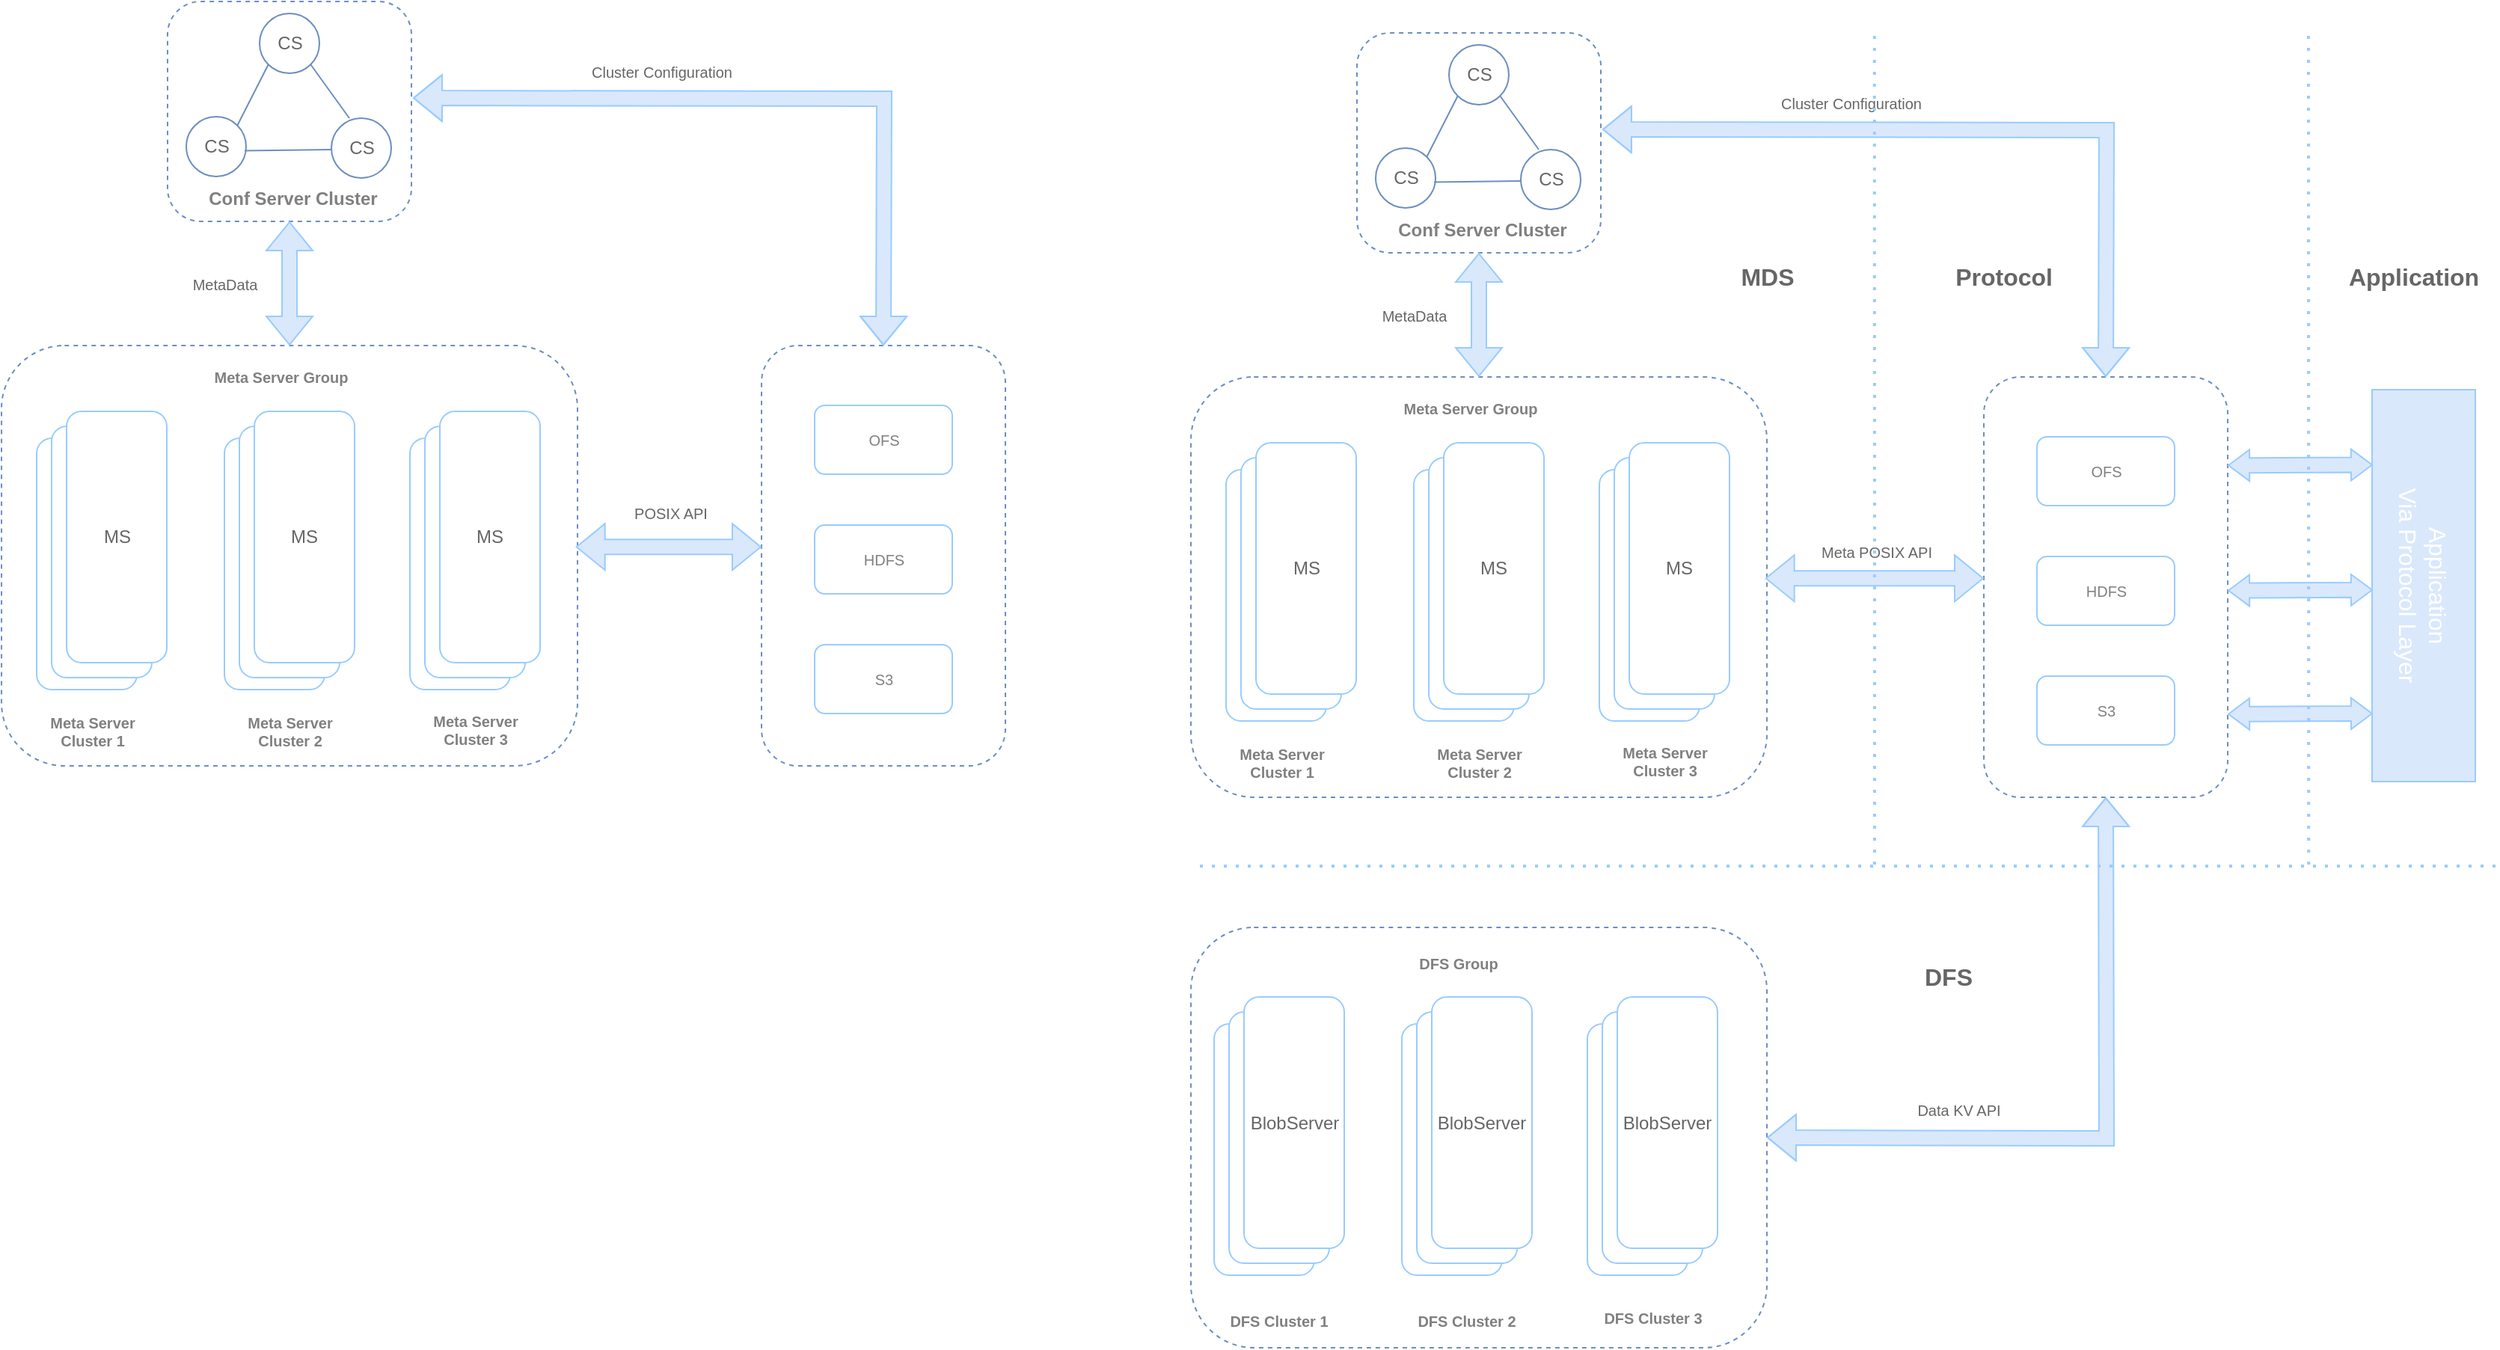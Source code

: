 <mxfile version="16.5.3" type="github">
  <diagram id="mXeUBK0sGIgF46-XZ_O8" name="第 1 页">
    <mxGraphModel dx="1783" dy="961" grid="0" gridSize="10" guides="1" tooltips="1" connect="1" arrows="1" fold="1" page="0" pageScale="1" pageWidth="827" pageHeight="1169" math="0" shadow="0">
      <root>
        <mxCell id="0" />
        <mxCell id="1" parent="0" />
        <mxCell id="9yN5O-LFtTU145KzAQsq-1" value="" style="rounded=1;whiteSpace=wrap;html=1;fillColor=none;dashed=1;strokeColor=#6c8ebf;" vertex="1" parent="1">
          <mxGeometry x="171" y="130" width="163" height="147" as="geometry" />
        </mxCell>
        <mxCell id="9yN5O-LFtTU145KzAQsq-2" value="CS" style="ellipse;whiteSpace=wrap;html=1;aspect=fixed;fillColor=none;strokeColor=#6c8ebf;fontColor=#666666;" vertex="1" parent="1">
          <mxGeometry x="232.5" y="138" width="40" height="40" as="geometry" />
        </mxCell>
        <mxCell id="9yN5O-LFtTU145KzAQsq-3" value="CS" style="ellipse;whiteSpace=wrap;html=1;aspect=fixed;fillColor=none;strokeColor=#6c8ebf;fontColor=#666666;" vertex="1" parent="1">
          <mxGeometry x="183.5" y="207" width="40" height="40" as="geometry" />
        </mxCell>
        <mxCell id="9yN5O-LFtTU145KzAQsq-4" value="CS" style="ellipse;whiteSpace=wrap;html=1;aspect=fixed;fillColor=none;strokeColor=#6c8ebf;fontColor=#666666;" vertex="1" parent="1">
          <mxGeometry x="280.5" y="208" width="40" height="40" as="geometry" />
        </mxCell>
        <mxCell id="9yN5O-LFtTU145KzAQsq-5" value="" style="endArrow=none;html=1;rounded=0;entryX=0;entryY=1;entryDx=0;entryDy=0;exitX=1;exitY=0;exitDx=0;exitDy=0;fillColor=#dae8fc;strokeColor=#6c8ebf;" edge="1" parent="1" source="9yN5O-LFtTU145KzAQsq-3" target="9yN5O-LFtTU145KzAQsq-2">
          <mxGeometry width="50" height="50" relative="1" as="geometry">
            <mxPoint x="196.5" y="218" as="sourcePoint" />
            <mxPoint x="232.5" y="188" as="targetPoint" />
          </mxGeometry>
        </mxCell>
        <mxCell id="9yN5O-LFtTU145KzAQsq-8" value="" style="endArrow=none;html=1;rounded=0;exitX=1;exitY=0;exitDx=0;exitDy=0;fillColor=#dae8fc;strokeColor=#6c8ebf;entryX=0;entryY=0.5;entryDx=0;entryDy=0;" edge="1" parent="1">
          <mxGeometry width="50" height="50" relative="1" as="geometry">
            <mxPoint x="222.502" y="229.718" as="sourcePoint" />
            <mxPoint x="280.5" y="229" as="targetPoint" />
          </mxGeometry>
        </mxCell>
        <mxCell id="9yN5O-LFtTU145KzAQsq-9" value="" style="endArrow=none;html=1;rounded=0;entryX=0.3;entryY=0;entryDx=0;entryDy=0;fillColor=#dae8fc;strokeColor=#6c8ebf;entryPerimeter=0;exitX=1;exitY=1;exitDx=0;exitDy=0;" edge="1" parent="1" source="9yN5O-LFtTU145KzAQsq-2" target="9yN5O-LFtTU145KzAQsq-4">
          <mxGeometry width="50" height="50" relative="1" as="geometry">
            <mxPoint x="272.5" y="168" as="sourcePoint" />
            <mxPoint x="332.5" y="168" as="targetPoint" />
          </mxGeometry>
        </mxCell>
        <mxCell id="9yN5O-LFtTU145KzAQsq-12" value="&lt;b&gt;Conf Server Cluster&lt;/b&gt;" style="text;html=1;strokeColor=none;fillColor=none;align=center;verticalAlign=middle;whiteSpace=wrap;rounded=0;dashed=1;fontColor=#808080;" vertex="1" parent="1">
          <mxGeometry x="197" y="247" width="116" height="30" as="geometry" />
        </mxCell>
        <mxCell id="9yN5O-LFtTU145KzAQsq-13" value="" style="rounded=1;whiteSpace=wrap;html=1;strokeColor=#99CCFF;" vertex="1" parent="1">
          <mxGeometry x="83.5" y="422" width="67" height="168" as="geometry" />
        </mxCell>
        <mxCell id="9yN5O-LFtTU145KzAQsq-16" value="" style="rounded=1;whiteSpace=wrap;html=1;strokeColor=#99CCFF;" vertex="1" parent="1">
          <mxGeometry x="93.5" y="414" width="67" height="168" as="geometry" />
        </mxCell>
        <mxCell id="9yN5O-LFtTU145KzAQsq-17" value="&lt;font color=&quot;#666666&quot;&gt;MS&lt;/font&gt;" style="rounded=1;whiteSpace=wrap;html=1;strokeColor=#99CCFF;" vertex="1" parent="1">
          <mxGeometry x="103.5" y="404" width="67" height="168" as="geometry" />
        </mxCell>
        <mxCell id="9yN5O-LFtTU145KzAQsq-22" value="" style="rounded=1;whiteSpace=wrap;html=1;strokeColor=#99CCFF;" vertex="1" parent="1">
          <mxGeometry x="209" y="422" width="67" height="168" as="geometry" />
        </mxCell>
        <mxCell id="9yN5O-LFtTU145KzAQsq-23" value="" style="rounded=1;whiteSpace=wrap;html=1;strokeColor=#99CCFF;" vertex="1" parent="1">
          <mxGeometry x="219" y="414" width="67" height="168" as="geometry" />
        </mxCell>
        <mxCell id="9yN5O-LFtTU145KzAQsq-24" value="&lt;font color=&quot;#666666&quot;&gt;MS&lt;/font&gt;" style="rounded=1;whiteSpace=wrap;html=1;strokeColor=#99CCFF;" vertex="1" parent="1">
          <mxGeometry x="229" y="404" width="67" height="168" as="geometry" />
        </mxCell>
        <mxCell id="9yN5O-LFtTU145KzAQsq-25" value="" style="rounded=1;whiteSpace=wrap;html=1;strokeColor=#99CCFF;" vertex="1" parent="1">
          <mxGeometry x="333" y="422" width="67" height="168" as="geometry" />
        </mxCell>
        <mxCell id="9yN5O-LFtTU145KzAQsq-26" value="" style="rounded=1;whiteSpace=wrap;html=1;strokeColor=#99CCFF;" vertex="1" parent="1">
          <mxGeometry x="343" y="414" width="67" height="168" as="geometry" />
        </mxCell>
        <mxCell id="9yN5O-LFtTU145KzAQsq-27" value="&lt;font color=&quot;#666666&quot;&gt;MS&lt;/font&gt;" style="rounded=1;whiteSpace=wrap;html=1;strokeColor=#99CCFF;" vertex="1" parent="1">
          <mxGeometry x="353" y="404" width="67" height="168" as="geometry" />
        </mxCell>
        <mxCell id="9yN5O-LFtTU145KzAQsq-28" value="&lt;b style=&quot;font-size: 10px;&quot;&gt;&lt;font style=&quot;font-size: 10px;&quot;&gt;Meta Server Cluster 1&lt;/font&gt;&lt;/b&gt;" style="text;html=1;strokeColor=none;fillColor=none;align=center;verticalAlign=middle;whiteSpace=wrap;rounded=0;dashed=1;fontColor=#808080;fontSize=10;" vertex="1" parent="1">
          <mxGeometry x="81" y="603" width="79.5" height="30" as="geometry" />
        </mxCell>
        <mxCell id="9yN5O-LFtTU145KzAQsq-29" value="&lt;b style=&quot;font-size: 10px&quot;&gt;&lt;font style=&quot;font-size: 10px&quot;&gt;Meta Server Cluster 2&lt;/font&gt;&lt;/b&gt;" style="text;html=1;strokeColor=none;fillColor=none;align=center;verticalAlign=middle;whiteSpace=wrap;rounded=0;dashed=1;fontColor=#808080;fontSize=10;" vertex="1" parent="1">
          <mxGeometry x="212.75" y="603" width="79.5" height="30" as="geometry" />
        </mxCell>
        <mxCell id="9yN5O-LFtTU145KzAQsq-30" value="&lt;b style=&quot;font-size: 10px&quot;&gt;&lt;font style=&quot;font-size: 10px&quot;&gt;Meta Server Cluster 3&lt;/font&gt;&lt;/b&gt;" style="text;html=1;strokeColor=none;fillColor=none;align=center;verticalAlign=middle;whiteSpace=wrap;rounded=0;dashed=1;fontColor=#808080;fontSize=10;" vertex="1" parent="1">
          <mxGeometry x="336.75" y="602" width="79.5" height="30" as="geometry" />
        </mxCell>
        <mxCell id="9yN5O-LFtTU145KzAQsq-32" value="" style="rounded=1;whiteSpace=wrap;html=1;fillColor=none;dashed=1;strokeColor=#6c8ebf;" vertex="1" parent="1">
          <mxGeometry x="60" y="360" width="385" height="281" as="geometry" />
        </mxCell>
        <mxCell id="9yN5O-LFtTU145KzAQsq-33" value="&lt;b style=&quot;font-size: 10px&quot;&gt;&lt;font style=&quot;font-size: 10px&quot;&gt;Meta Server Group&lt;/font&gt;&lt;/b&gt;" style="text;html=1;strokeColor=none;fillColor=none;align=center;verticalAlign=middle;whiteSpace=wrap;rounded=0;dashed=1;fontColor=#808080;fontSize=10;" vertex="1" parent="1">
          <mxGeometry x="187" y="366" width="120" height="30" as="geometry" />
        </mxCell>
        <mxCell id="9yN5O-LFtTU145KzAQsq-34" value="OFS" style="rounded=1;whiteSpace=wrap;html=1;fontSize=10;fontColor=#808080;strokeColor=#99CCFF;fillColor=default;" vertex="1" parent="1">
          <mxGeometry x="603.5" y="400" width="92" height="46" as="geometry" />
        </mxCell>
        <mxCell id="9yN5O-LFtTU145KzAQsq-36" value="HDFS" style="rounded=1;whiteSpace=wrap;html=1;fontSize=10;fontColor=#808080;strokeColor=#99CCFF;fillColor=default;" vertex="1" parent="1">
          <mxGeometry x="603.5" y="480" width="92" height="46" as="geometry" />
        </mxCell>
        <mxCell id="9yN5O-LFtTU145KzAQsq-37" value="S3" style="rounded=1;whiteSpace=wrap;html=1;fontSize=10;fontColor=#808080;strokeColor=#99CCFF;fillColor=default;" vertex="1" parent="1">
          <mxGeometry x="603.5" y="560" width="92" height="46" as="geometry" />
        </mxCell>
        <mxCell id="9yN5O-LFtTU145KzAQsq-38" value="" style="rounded=1;whiteSpace=wrap;html=1;fillColor=none;dashed=1;strokeColor=#6c8ebf;" vertex="1" parent="1">
          <mxGeometry x="568" y="360" width="163" height="281" as="geometry" />
        </mxCell>
        <mxCell id="9yN5O-LFtTU145KzAQsq-41" value="" style="shape=flexArrow;endArrow=classic;startArrow=classic;html=1;rounded=0;fontSize=10;fontColor=#808080;entryX=0;entryY=0.479;entryDx=0;entryDy=0;exitX=0.997;exitY=0.479;exitDx=0;exitDy=0;exitPerimeter=0;entryPerimeter=0;fillColor=#dae8fc;strokeColor=#99CCFF;" edge="1" parent="1" source="9yN5O-LFtTU145KzAQsq-32" target="9yN5O-LFtTU145KzAQsq-38">
          <mxGeometry width="100" height="100" relative="1" as="geometry">
            <mxPoint x="445" y="506" as="sourcePoint" />
            <mxPoint x="545" y="406" as="targetPoint" />
          </mxGeometry>
        </mxCell>
        <mxCell id="9yN5O-LFtTU145KzAQsq-43" value="POSIX API" style="text;html=1;align=center;verticalAlign=middle;resizable=0;points=[];autosize=1;strokeColor=none;fillColor=none;fontSize=10;fontColor=#666666;" vertex="1" parent="1">
          <mxGeometry x="472" y="464" width="69" height="16" as="geometry" />
        </mxCell>
        <mxCell id="9yN5O-LFtTU145KzAQsq-44" value="" style="shape=flexArrow;endArrow=classic;startArrow=classic;html=1;rounded=0;fontSize=10;fontColor=#808080;fillColor=#dae8fc;strokeColor=#99CCFF;exitX=1.006;exitY=0.439;exitDx=0;exitDy=0;exitPerimeter=0;entryX=0.5;entryY=0;entryDx=0;entryDy=0;" edge="1" parent="1" source="9yN5O-LFtTU145KzAQsq-1" target="9yN5O-LFtTU145KzAQsq-38">
          <mxGeometry width="100" height="100" relative="1" as="geometry">
            <mxPoint x="367.053" y="225.444" as="sourcePoint" />
            <mxPoint x="643.024" y="357.562" as="targetPoint" />
            <Array as="points">
              <mxPoint x="650" y="195" />
            </Array>
          </mxGeometry>
        </mxCell>
        <mxCell id="9yN5O-LFtTU145KzAQsq-45" value="Cluster Configuration" style="text;html=1;align=center;verticalAlign=middle;resizable=0;points=[];autosize=1;strokeColor=none;fillColor=none;fontSize=10;fontColor=#666666;" vertex="1" parent="1">
          <mxGeometry x="439" y="169" width="123" height="16" as="geometry" />
        </mxCell>
        <mxCell id="9yN5O-LFtTU145KzAQsq-46" value="" style="shape=flexArrow;endArrow=classic;startArrow=classic;html=1;rounded=0;fontSize=10;fontColor=#808080;entryX=0.5;entryY=0;entryDx=0;entryDy=0;exitX=0.5;exitY=1;exitDx=0;exitDy=0;fillColor=#dae8fc;strokeColor=#99CCFF;" edge="1" parent="1" source="9yN5O-LFtTU145KzAQsq-1" target="9yN5O-LFtTU145KzAQsq-32">
          <mxGeometry width="100" height="100" relative="1" as="geometry">
            <mxPoint x="261.005" y="284.999" as="sourcePoint" />
            <mxPoint x="385.16" y="284.999" as="targetPoint" />
          </mxGeometry>
        </mxCell>
        <mxCell id="9yN5O-LFtTU145KzAQsq-48" value="MetaData" style="text;html=1;align=center;verticalAlign=middle;resizable=0;points=[];autosize=1;strokeColor=none;fillColor=none;fontSize=10;fontColor=#666666;" vertex="1" parent="1">
          <mxGeometry x="178" y="311" width="62" height="16" as="geometry" />
        </mxCell>
        <mxCell id="9yN5O-LFtTU145KzAQsq-65" value="" style="rounded=1;whiteSpace=wrap;html=1;fillColor=none;dashed=1;strokeColor=#6c8ebf;" vertex="1" parent="1">
          <mxGeometry x="966" y="151" width="163" height="147" as="geometry" />
        </mxCell>
        <mxCell id="9yN5O-LFtTU145KzAQsq-66" value="CS" style="ellipse;whiteSpace=wrap;html=1;aspect=fixed;fillColor=none;strokeColor=#6c8ebf;fontColor=#666666;" vertex="1" parent="1">
          <mxGeometry x="1027.5" y="159" width="40" height="40" as="geometry" />
        </mxCell>
        <mxCell id="9yN5O-LFtTU145KzAQsq-67" value="CS" style="ellipse;whiteSpace=wrap;html=1;aspect=fixed;fillColor=none;strokeColor=#6c8ebf;fontColor=#666666;" vertex="1" parent="1">
          <mxGeometry x="978.5" y="228" width="40" height="40" as="geometry" />
        </mxCell>
        <mxCell id="9yN5O-LFtTU145KzAQsq-68" value="CS" style="ellipse;whiteSpace=wrap;html=1;aspect=fixed;fillColor=none;strokeColor=#6c8ebf;fontColor=#666666;" vertex="1" parent="1">
          <mxGeometry x="1075.5" y="229" width="40" height="40" as="geometry" />
        </mxCell>
        <mxCell id="9yN5O-LFtTU145KzAQsq-69" value="" style="endArrow=none;html=1;rounded=0;entryX=0;entryY=1;entryDx=0;entryDy=0;exitX=1;exitY=0;exitDx=0;exitDy=0;fillColor=#dae8fc;strokeColor=#6c8ebf;" edge="1" parent="1" source="9yN5O-LFtTU145KzAQsq-67" target="9yN5O-LFtTU145KzAQsq-66">
          <mxGeometry width="50" height="50" relative="1" as="geometry">
            <mxPoint x="991.5" y="239" as="sourcePoint" />
            <mxPoint x="1027.5" y="209" as="targetPoint" />
          </mxGeometry>
        </mxCell>
        <mxCell id="9yN5O-LFtTU145KzAQsq-70" value="" style="endArrow=none;html=1;rounded=0;exitX=1;exitY=0;exitDx=0;exitDy=0;fillColor=#dae8fc;strokeColor=#6c8ebf;entryX=0;entryY=0.5;entryDx=0;entryDy=0;" edge="1" parent="1">
          <mxGeometry width="50" height="50" relative="1" as="geometry">
            <mxPoint x="1017.502" y="250.718" as="sourcePoint" />
            <mxPoint x="1075.5" y="250.0" as="targetPoint" />
          </mxGeometry>
        </mxCell>
        <mxCell id="9yN5O-LFtTU145KzAQsq-71" value="" style="endArrow=none;html=1;rounded=0;entryX=0.3;entryY=0;entryDx=0;entryDy=0;fillColor=#dae8fc;strokeColor=#6c8ebf;entryPerimeter=0;exitX=1;exitY=1;exitDx=0;exitDy=0;" edge="1" parent="1" source="9yN5O-LFtTU145KzAQsq-66" target="9yN5O-LFtTU145KzAQsq-68">
          <mxGeometry width="50" height="50" relative="1" as="geometry">
            <mxPoint x="1067.5" y="189" as="sourcePoint" />
            <mxPoint x="1127.5" y="189" as="targetPoint" />
          </mxGeometry>
        </mxCell>
        <mxCell id="9yN5O-LFtTU145KzAQsq-72" value="&lt;b&gt;Conf Server Cluster&lt;/b&gt;" style="text;html=1;strokeColor=none;fillColor=none;align=center;verticalAlign=middle;whiteSpace=wrap;rounded=0;dashed=1;fontColor=#808080;" vertex="1" parent="1">
          <mxGeometry x="992" y="268" width="116" height="30" as="geometry" />
        </mxCell>
        <mxCell id="9yN5O-LFtTU145KzAQsq-73" value="" style="rounded=1;whiteSpace=wrap;html=1;strokeColor=#99CCFF;" vertex="1" parent="1">
          <mxGeometry x="878.5" y="443" width="67" height="168" as="geometry" />
        </mxCell>
        <mxCell id="9yN5O-LFtTU145KzAQsq-74" value="" style="rounded=1;whiteSpace=wrap;html=1;strokeColor=#99CCFF;" vertex="1" parent="1">
          <mxGeometry x="888.5" y="435" width="67" height="168" as="geometry" />
        </mxCell>
        <mxCell id="9yN5O-LFtTU145KzAQsq-75" value="&lt;font color=&quot;#666666&quot;&gt;MS&lt;/font&gt;" style="rounded=1;whiteSpace=wrap;html=1;strokeColor=#99CCFF;" vertex="1" parent="1">
          <mxGeometry x="898.5" y="425" width="67" height="168" as="geometry" />
        </mxCell>
        <mxCell id="9yN5O-LFtTU145KzAQsq-76" value="" style="rounded=1;whiteSpace=wrap;html=1;strokeColor=#99CCFF;" vertex="1" parent="1">
          <mxGeometry x="1004" y="443" width="67" height="168" as="geometry" />
        </mxCell>
        <mxCell id="9yN5O-LFtTU145KzAQsq-77" value="" style="rounded=1;whiteSpace=wrap;html=1;strokeColor=#99CCFF;" vertex="1" parent="1">
          <mxGeometry x="1014" y="435" width="67" height="168" as="geometry" />
        </mxCell>
        <mxCell id="9yN5O-LFtTU145KzAQsq-78" value="&lt;font color=&quot;#666666&quot;&gt;MS&lt;/font&gt;" style="rounded=1;whiteSpace=wrap;html=1;strokeColor=#99CCFF;" vertex="1" parent="1">
          <mxGeometry x="1024" y="425" width="67" height="168" as="geometry" />
        </mxCell>
        <mxCell id="9yN5O-LFtTU145KzAQsq-79" value="" style="rounded=1;whiteSpace=wrap;html=1;strokeColor=#99CCFF;" vertex="1" parent="1">
          <mxGeometry x="1128" y="443" width="67" height="168" as="geometry" />
        </mxCell>
        <mxCell id="9yN5O-LFtTU145KzAQsq-80" value="" style="rounded=1;whiteSpace=wrap;html=1;strokeColor=#99CCFF;" vertex="1" parent="1">
          <mxGeometry x="1138" y="435" width="67" height="168" as="geometry" />
        </mxCell>
        <mxCell id="9yN5O-LFtTU145KzAQsq-81" value="&lt;font color=&quot;#666666&quot;&gt;MS&lt;/font&gt;" style="rounded=1;whiteSpace=wrap;html=1;strokeColor=#99CCFF;" vertex="1" parent="1">
          <mxGeometry x="1148" y="425" width="67" height="168" as="geometry" />
        </mxCell>
        <mxCell id="9yN5O-LFtTU145KzAQsq-82" value="&lt;b style=&quot;font-size: 10px;&quot;&gt;&lt;font style=&quot;font-size: 10px;&quot;&gt;Meta Server Cluster 1&lt;/font&gt;&lt;/b&gt;" style="text;html=1;strokeColor=none;fillColor=none;align=center;verticalAlign=middle;whiteSpace=wrap;rounded=0;dashed=1;fontColor=#808080;fontSize=10;" vertex="1" parent="1">
          <mxGeometry x="876" y="624" width="79.5" height="30" as="geometry" />
        </mxCell>
        <mxCell id="9yN5O-LFtTU145KzAQsq-83" value="&lt;b style=&quot;font-size: 10px&quot;&gt;&lt;font style=&quot;font-size: 10px&quot;&gt;Meta Server Cluster 2&lt;/font&gt;&lt;/b&gt;" style="text;html=1;strokeColor=none;fillColor=none;align=center;verticalAlign=middle;whiteSpace=wrap;rounded=0;dashed=1;fontColor=#808080;fontSize=10;" vertex="1" parent="1">
          <mxGeometry x="1007.75" y="624" width="79.5" height="30" as="geometry" />
        </mxCell>
        <mxCell id="9yN5O-LFtTU145KzAQsq-84" value="&lt;b style=&quot;font-size: 10px&quot;&gt;&lt;font style=&quot;font-size: 10px&quot;&gt;Meta Server Cluster 3&lt;/font&gt;&lt;/b&gt;" style="text;html=1;strokeColor=none;fillColor=none;align=center;verticalAlign=middle;whiteSpace=wrap;rounded=0;dashed=1;fontColor=#808080;fontSize=10;" vertex="1" parent="1">
          <mxGeometry x="1131.75" y="623" width="79.5" height="30" as="geometry" />
        </mxCell>
        <mxCell id="9yN5O-LFtTU145KzAQsq-85" value="" style="rounded=1;whiteSpace=wrap;html=1;fillColor=none;dashed=1;strokeColor=#6c8ebf;" vertex="1" parent="1">
          <mxGeometry x="855" y="381" width="385" height="281" as="geometry" />
        </mxCell>
        <mxCell id="9yN5O-LFtTU145KzAQsq-86" value="&lt;b style=&quot;font-size: 10px&quot;&gt;&lt;font style=&quot;font-size: 10px&quot;&gt;Meta Server Group&lt;/font&gt;&lt;/b&gt;" style="text;html=1;strokeColor=none;fillColor=none;align=center;verticalAlign=middle;whiteSpace=wrap;rounded=0;dashed=1;fontColor=#808080;fontSize=10;" vertex="1" parent="1">
          <mxGeometry x="982" y="387" width="120" height="30" as="geometry" />
        </mxCell>
        <mxCell id="9yN5O-LFtTU145KzAQsq-87" value="OFS" style="rounded=1;whiteSpace=wrap;html=1;fontSize=10;fontColor=#808080;strokeColor=#99CCFF;fillColor=default;" vertex="1" parent="1">
          <mxGeometry x="1420.5" y="421" width="92" height="46" as="geometry" />
        </mxCell>
        <mxCell id="9yN5O-LFtTU145KzAQsq-88" value="HDFS" style="rounded=1;whiteSpace=wrap;html=1;fontSize=10;fontColor=#808080;strokeColor=#99CCFF;fillColor=default;" vertex="1" parent="1">
          <mxGeometry x="1420.5" y="501" width="92" height="46" as="geometry" />
        </mxCell>
        <mxCell id="9yN5O-LFtTU145KzAQsq-89" value="S3" style="rounded=1;whiteSpace=wrap;html=1;fontSize=10;fontColor=#808080;strokeColor=#99CCFF;fillColor=default;" vertex="1" parent="1">
          <mxGeometry x="1420.5" y="581" width="92" height="46" as="geometry" />
        </mxCell>
        <mxCell id="9yN5O-LFtTU145KzAQsq-90" value="" style="rounded=1;whiteSpace=wrap;html=1;fillColor=none;dashed=1;strokeColor=#6c8ebf;" vertex="1" parent="1">
          <mxGeometry x="1385" y="381" width="163" height="281" as="geometry" />
        </mxCell>
        <mxCell id="9yN5O-LFtTU145KzAQsq-91" value="" style="shape=flexArrow;endArrow=classic;startArrow=classic;html=1;rounded=0;fontSize=10;fontColor=#808080;entryX=0;entryY=0.479;entryDx=0;entryDy=0;exitX=0.997;exitY=0.479;exitDx=0;exitDy=0;exitPerimeter=0;entryPerimeter=0;fillColor=#dae8fc;strokeColor=#99CCFF;" edge="1" parent="1" source="9yN5O-LFtTU145KzAQsq-85" target="9yN5O-LFtTU145KzAQsq-90">
          <mxGeometry width="100" height="100" relative="1" as="geometry">
            <mxPoint x="1240" y="527" as="sourcePoint" />
            <mxPoint x="1340" y="427" as="targetPoint" />
          </mxGeometry>
        </mxCell>
        <mxCell id="9yN5O-LFtTU145KzAQsq-92" value="Meta POSIX API" style="text;html=1;align=center;verticalAlign=middle;resizable=0;points=[];autosize=1;strokeColor=none;fillColor=none;fontSize=10;fontColor=#666666;" vertex="1" parent="1">
          <mxGeometry x="1263" y="490" width="99" height="16" as="geometry" />
        </mxCell>
        <mxCell id="9yN5O-LFtTU145KzAQsq-93" value="" style="shape=flexArrow;endArrow=classic;startArrow=classic;html=1;rounded=0;fontSize=10;fontColor=#808080;fillColor=#dae8fc;strokeColor=#99CCFF;exitX=1.006;exitY=0.439;exitDx=0;exitDy=0;exitPerimeter=0;entryX=0.5;entryY=0;entryDx=0;entryDy=0;" edge="1" parent="1" source="9yN5O-LFtTU145KzAQsq-65" target="9yN5O-LFtTU145KzAQsq-90">
          <mxGeometry width="100" height="100" relative="1" as="geometry">
            <mxPoint x="1162.053" y="246.444" as="sourcePoint" />
            <mxPoint x="1438.024" y="378.562" as="targetPoint" />
            <Array as="points">
              <mxPoint x="1467" y="216" />
            </Array>
          </mxGeometry>
        </mxCell>
        <mxCell id="9yN5O-LFtTU145KzAQsq-94" value="Cluster Configuration" style="text;html=1;align=center;verticalAlign=middle;resizable=0;points=[];autosize=1;strokeColor=none;fillColor=none;fontSize=10;fontColor=#666666;" vertex="1" parent="1">
          <mxGeometry x="1234" y="190" width="123" height="16" as="geometry" />
        </mxCell>
        <mxCell id="9yN5O-LFtTU145KzAQsq-95" value="" style="shape=flexArrow;endArrow=classic;startArrow=classic;html=1;rounded=0;fontSize=10;fontColor=#808080;entryX=0.5;entryY=0;entryDx=0;entryDy=0;exitX=0.5;exitY=1;exitDx=0;exitDy=0;fillColor=#dae8fc;strokeColor=#99CCFF;" edge="1" parent="1" source="9yN5O-LFtTU145KzAQsq-65" target="9yN5O-LFtTU145KzAQsq-85">
          <mxGeometry width="100" height="100" relative="1" as="geometry">
            <mxPoint x="1056.005" y="305.999" as="sourcePoint" />
            <mxPoint x="1180.16" y="305.999" as="targetPoint" />
          </mxGeometry>
        </mxCell>
        <mxCell id="9yN5O-LFtTU145KzAQsq-96" value="MetaData" style="text;html=1;align=center;verticalAlign=middle;resizable=0;points=[];autosize=1;strokeColor=none;fillColor=none;fontSize=10;fontColor=#666666;" vertex="1" parent="1">
          <mxGeometry x="973" y="332" width="62" height="16" as="geometry" />
        </mxCell>
        <mxCell id="9yN5O-LFtTU145KzAQsq-97" value="" style="rounded=1;whiteSpace=wrap;html=1;strokeColor=#99CCFF;" vertex="1" parent="1">
          <mxGeometry x="870.5" y="813.5" width="67" height="168" as="geometry" />
        </mxCell>
        <mxCell id="9yN5O-LFtTU145KzAQsq-98" value="" style="rounded=1;whiteSpace=wrap;html=1;strokeColor=#99CCFF;" vertex="1" parent="1">
          <mxGeometry x="880.5" y="805.5" width="67" height="168" as="geometry" />
        </mxCell>
        <mxCell id="9yN5O-LFtTU145KzAQsq-99" value="&lt;font color=&quot;#666666&quot;&gt;BlobServer&lt;/font&gt;" style="rounded=1;whiteSpace=wrap;html=1;strokeColor=#99CCFF;" vertex="1" parent="1">
          <mxGeometry x="890.5" y="795.5" width="67" height="168" as="geometry" />
        </mxCell>
        <mxCell id="9yN5O-LFtTU145KzAQsq-100" value="" style="rounded=1;whiteSpace=wrap;html=1;strokeColor=#99CCFF;" vertex="1" parent="1">
          <mxGeometry x="996" y="813.5" width="67" height="168" as="geometry" />
        </mxCell>
        <mxCell id="9yN5O-LFtTU145KzAQsq-101" value="" style="rounded=1;whiteSpace=wrap;html=1;strokeColor=#99CCFF;" vertex="1" parent="1">
          <mxGeometry x="1006" y="805.5" width="67" height="168" as="geometry" />
        </mxCell>
        <mxCell id="9yN5O-LFtTU145KzAQsq-102" value="&lt;font color=&quot;#666666&quot;&gt;BlobServer&lt;/font&gt;" style="rounded=1;whiteSpace=wrap;html=1;strokeColor=#99CCFF;" vertex="1" parent="1">
          <mxGeometry x="1016" y="795.5" width="67" height="168" as="geometry" />
        </mxCell>
        <mxCell id="9yN5O-LFtTU145KzAQsq-103" value="" style="rounded=1;whiteSpace=wrap;html=1;strokeColor=#99CCFF;" vertex="1" parent="1">
          <mxGeometry x="1120" y="813.5" width="67" height="168" as="geometry" />
        </mxCell>
        <mxCell id="9yN5O-LFtTU145KzAQsq-104" value="" style="rounded=1;whiteSpace=wrap;html=1;strokeColor=#99CCFF;" vertex="1" parent="1">
          <mxGeometry x="1130" y="805.5" width="67" height="168" as="geometry" />
        </mxCell>
        <mxCell id="9yN5O-LFtTU145KzAQsq-105" value="&lt;font color=&quot;#666666&quot;&gt;BlobServer&lt;/font&gt;" style="rounded=1;whiteSpace=wrap;html=1;strokeColor=#99CCFF;" vertex="1" parent="1">
          <mxGeometry x="1140" y="795.5" width="67" height="168" as="geometry" />
        </mxCell>
        <mxCell id="9yN5O-LFtTU145KzAQsq-106" value="&lt;b style=&quot;font-size: 10px&quot;&gt;&lt;font style=&quot;font-size: 10px&quot;&gt;DFS Cluster 1&lt;/font&gt;&lt;/b&gt;" style="text;html=1;strokeColor=none;fillColor=none;align=center;verticalAlign=middle;whiteSpace=wrap;rounded=0;dashed=1;fontColor=#808080;fontSize=10;" vertex="1" parent="1">
          <mxGeometry x="871.5" y="996.5" width="83.5" height="30" as="geometry" />
        </mxCell>
        <mxCell id="9yN5O-LFtTU145KzAQsq-107" value="&lt;b style=&quot;font-size: 10px&quot;&gt;&lt;font style=&quot;font-size: 10px&quot;&gt;DFS Cluster 2&lt;/font&gt;&lt;/b&gt;" style="text;html=1;strokeColor=none;fillColor=none;align=center;verticalAlign=middle;whiteSpace=wrap;rounded=0;dashed=1;fontColor=#808080;fontSize=10;" vertex="1" parent="1">
          <mxGeometry x="998.13" y="996.5" width="82.75" height="30" as="geometry" />
        </mxCell>
        <mxCell id="9yN5O-LFtTU145KzAQsq-108" value="&lt;b style=&quot;font-size: 10px&quot;&gt;&lt;font style=&quot;font-size: 10px&quot;&gt;DFS Cluster 3&lt;/font&gt;&lt;/b&gt;" style="text;html=1;strokeColor=none;fillColor=none;align=center;verticalAlign=middle;whiteSpace=wrap;rounded=0;dashed=1;fontColor=#808080;fontSize=10;" vertex="1" parent="1">
          <mxGeometry x="1120.63" y="994.5" width="85.75" height="30" as="geometry" />
        </mxCell>
        <mxCell id="9yN5O-LFtTU145KzAQsq-109" value="" style="rounded=1;whiteSpace=wrap;html=1;fillColor=none;dashed=1;strokeColor=#6c8ebf;" vertex="1" parent="1">
          <mxGeometry x="855" y="749" width="385" height="281" as="geometry" />
        </mxCell>
        <mxCell id="9yN5O-LFtTU145KzAQsq-110" value="&lt;b style=&quot;font-size: 10px&quot;&gt;&lt;font style=&quot;font-size: 10px&quot;&gt;DFS Group&lt;/font&gt;&lt;/b&gt;" style="text;html=1;strokeColor=none;fillColor=none;align=center;verticalAlign=middle;whiteSpace=wrap;rounded=0;dashed=1;fontColor=#808080;fontSize=10;" vertex="1" parent="1">
          <mxGeometry x="974" y="757.5" width="120" height="30" as="geometry" />
        </mxCell>
        <mxCell id="9yN5O-LFtTU145KzAQsq-111" value="" style="shape=flexArrow;endArrow=classic;startArrow=classic;html=1;rounded=0;fontSize=10;fontColor=#808080;entryX=1;entryY=0.5;entryDx=0;entryDy=0;exitX=0.5;exitY=1;exitDx=0;exitDy=0;fillColor=#dae8fc;strokeColor=#99CCFF;" edge="1" parent="1" source="9yN5O-LFtTU145KzAQsq-90" target="9yN5O-LFtTU145KzAQsq-109">
          <mxGeometry width="100" height="100" relative="1" as="geometry">
            <mxPoint x="1431.995" y="702.999" as="sourcePoint" />
            <mxPoint x="1556.15" y="702.999" as="targetPoint" />
            <Array as="points">
              <mxPoint x="1467" y="890" />
            </Array>
          </mxGeometry>
        </mxCell>
        <mxCell id="9yN5O-LFtTU145KzAQsq-112" value="Data KV API" style="text;html=1;align=center;verticalAlign=middle;resizable=0;points=[];autosize=1;strokeColor=none;fillColor=none;fontSize=10;fontColor=#666666;" vertex="1" parent="1">
          <mxGeometry x="1329" y="863" width="77" height="16" as="geometry" />
        </mxCell>
        <mxCell id="9yN5O-LFtTU145KzAQsq-114" value="" style="endArrow=none;dashed=1;html=1;dashPattern=1 3;strokeWidth=2;rounded=1;fontSize=10;fontColor=#666666;fillColor=#dae8fc;strokeColor=#99CCFF;" edge="1" parent="1">
          <mxGeometry width="50" height="50" relative="1" as="geometry">
            <mxPoint x="1312" y="707" as="sourcePoint" />
            <mxPoint x="1311.88" y="151" as="targetPoint" />
          </mxGeometry>
        </mxCell>
        <mxCell id="9yN5O-LFtTU145KzAQsq-115" value="&lt;b style=&quot;font-size: 16px;&quot;&gt;MDS&lt;/b&gt;" style="text;html=1;align=center;verticalAlign=middle;resizable=0;points=[];autosize=1;strokeColor=none;fillColor=none;fontSize=16;fontColor=#666666;" vertex="1" parent="1">
          <mxGeometry x="1217" y="302.5" width="46" height="23" as="geometry" />
        </mxCell>
        <mxCell id="9yN5O-LFtTU145KzAQsq-116" value="" style="endArrow=none;dashed=1;html=1;dashPattern=1 3;strokeWidth=2;rounded=1;fontSize=10;fontColor=#666666;fillColor=#dae8fc;strokeColor=#99CCFF;" edge="1" parent="1">
          <mxGeometry width="50" height="50" relative="1" as="geometry">
            <mxPoint x="1727" y="708" as="sourcePoint" />
            <mxPoint x="855.0" y="708" as="targetPoint" />
          </mxGeometry>
        </mxCell>
        <mxCell id="9yN5O-LFtTU145KzAQsq-117" value="&lt;b&gt;Protocol&lt;/b&gt;" style="text;html=1;align=center;verticalAlign=middle;resizable=0;points=[];autosize=1;strokeColor=none;fillColor=none;fontSize=16;fontColor=#666666;" vertex="1" parent="1">
          <mxGeometry x="1360.5" y="302.5" width="75" height="23" as="geometry" />
        </mxCell>
        <mxCell id="9yN5O-LFtTU145KzAQsq-118" value="&lt;b style=&quot;font-size: 16px&quot;&gt;DFS&lt;/b&gt;" style="text;html=1;align=center;verticalAlign=middle;resizable=0;points=[];autosize=1;strokeColor=none;fillColor=none;fontSize=16;fontColor=#666666;" vertex="1" parent="1">
          <mxGeometry x="1340" y="770" width="42" height="23" as="geometry" />
        </mxCell>
        <mxCell id="9yN5O-LFtTU145KzAQsq-120" value="Application&lt;br&gt;Via Protocol Layer" style="rounded=0;whiteSpace=wrap;html=1;fontSize=16;strokeColor=#99CCFF;fillColor=#dae8fc;rotation=90;fontColor=#FFFFFF;" vertex="1" parent="1">
          <mxGeometry x="1548" y="486" width="262" height="69" as="geometry" />
        </mxCell>
        <mxCell id="9yN5O-LFtTU145KzAQsq-121" value="" style="shape=flexArrow;endArrow=classic;startArrow=classic;html=1;rounded=0;fontSize=10;fontColor=#808080;exitX=0.997;exitY=0.479;exitDx=0;exitDy=0;exitPerimeter=0;fillColor=#dae8fc;strokeColor=#99CCFF;startWidth=10;startSize=4.35;endWidth=10;endSize=4.35;" edge="1" parent="1">
          <mxGeometry width="100" height="100" relative="1" as="geometry">
            <mxPoint x="1548.005" y="440.129" as="sourcePoint" />
            <mxPoint x="1645" y="439.75" as="targetPoint" />
          </mxGeometry>
        </mxCell>
        <mxCell id="9yN5O-LFtTU145KzAQsq-122" value="" style="shape=flexArrow;endArrow=classic;startArrow=classic;html=1;rounded=0;fontSize=10;fontColor=#808080;exitX=0.997;exitY=0.479;exitDx=0;exitDy=0;exitPerimeter=0;fillColor=#dae8fc;strokeColor=#99CCFF;startWidth=10;startSize=4.35;endWidth=10;endSize=4.35;" edge="1" parent="1">
          <mxGeometry width="100" height="100" relative="1" as="geometry">
            <mxPoint x="1548.005" y="523.759" as="sourcePoint" />
            <mxPoint x="1645" y="523.38" as="targetPoint" />
          </mxGeometry>
        </mxCell>
        <mxCell id="9yN5O-LFtTU145KzAQsq-123" value="" style="shape=flexArrow;endArrow=classic;startArrow=classic;html=1;rounded=0;fontSize=10;fontColor=#808080;exitX=0.997;exitY=0.479;exitDx=0;exitDy=0;exitPerimeter=0;fillColor=#dae8fc;strokeColor=#99CCFF;startWidth=10;startSize=4.35;endWidth=10;endSize=4.35;" edge="1" parent="1">
          <mxGeometry width="100" height="100" relative="1" as="geometry">
            <mxPoint x="1548.005" y="606.379" as="sourcePoint" />
            <mxPoint x="1645" y="606" as="targetPoint" />
          </mxGeometry>
        </mxCell>
        <mxCell id="9yN5O-LFtTU145KzAQsq-124" value="" style="endArrow=none;dashed=1;html=1;dashPattern=1 3;strokeWidth=2;rounded=1;fontSize=10;fontColor=#666666;fillColor=#dae8fc;strokeColor=#99CCFF;" edge="1" parent="1">
          <mxGeometry width="50" height="50" relative="1" as="geometry">
            <mxPoint x="1602.12" y="707" as="sourcePoint" />
            <mxPoint x="1602.0" y="151" as="targetPoint" />
          </mxGeometry>
        </mxCell>
        <mxCell id="9yN5O-LFtTU145KzAQsq-125" value="&lt;b&gt;Application&lt;/b&gt;" style="text;html=1;align=center;verticalAlign=middle;resizable=0;points=[];autosize=1;strokeColor=none;fillColor=none;fontSize=16;fontColor=#666666;" vertex="1" parent="1">
          <mxGeometry x="1623" y="302.5" width="97" height="23" as="geometry" />
        </mxCell>
      </root>
    </mxGraphModel>
  </diagram>
</mxfile>
